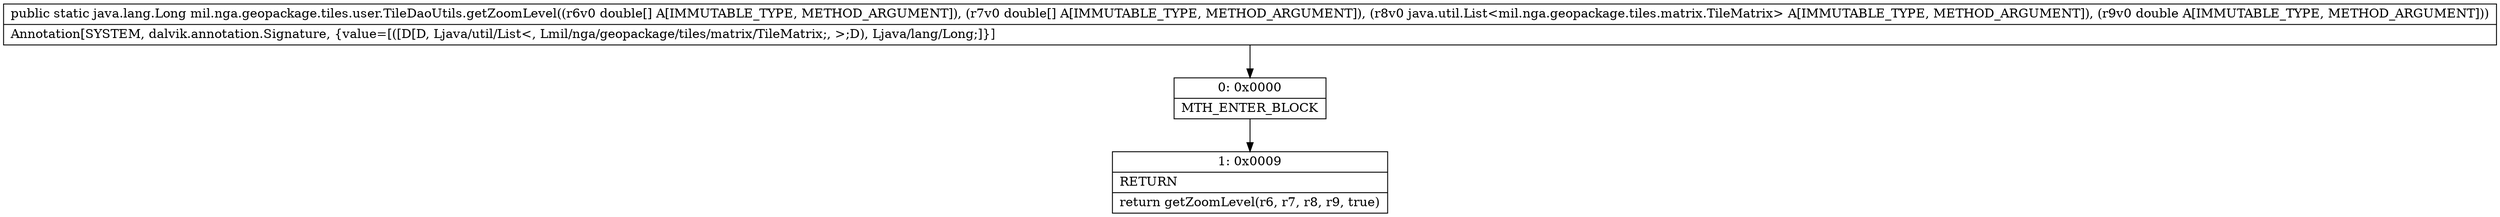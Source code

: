 digraph "CFG formil.nga.geopackage.tiles.user.TileDaoUtils.getZoomLevel([D[DLjava\/util\/List;D)Ljava\/lang\/Long;" {
Node_0 [shape=record,label="{0\:\ 0x0000|MTH_ENTER_BLOCK\l}"];
Node_1 [shape=record,label="{1\:\ 0x0009|RETURN\l|return getZoomLevel(r6, r7, r8, r9, true)\l}"];
MethodNode[shape=record,label="{public static java.lang.Long mil.nga.geopackage.tiles.user.TileDaoUtils.getZoomLevel((r6v0 double[] A[IMMUTABLE_TYPE, METHOD_ARGUMENT]), (r7v0 double[] A[IMMUTABLE_TYPE, METHOD_ARGUMENT]), (r8v0 java.util.List\<mil.nga.geopackage.tiles.matrix.TileMatrix\> A[IMMUTABLE_TYPE, METHOD_ARGUMENT]), (r9v0 double A[IMMUTABLE_TYPE, METHOD_ARGUMENT]))  | Annotation[SYSTEM, dalvik.annotation.Signature, \{value=[([D[D, Ljava\/util\/List\<, Lmil\/nga\/geopackage\/tiles\/matrix\/TileMatrix;, \>;D), Ljava\/lang\/Long;]\}]\l}"];
MethodNode -> Node_0;
Node_0 -> Node_1;
}

